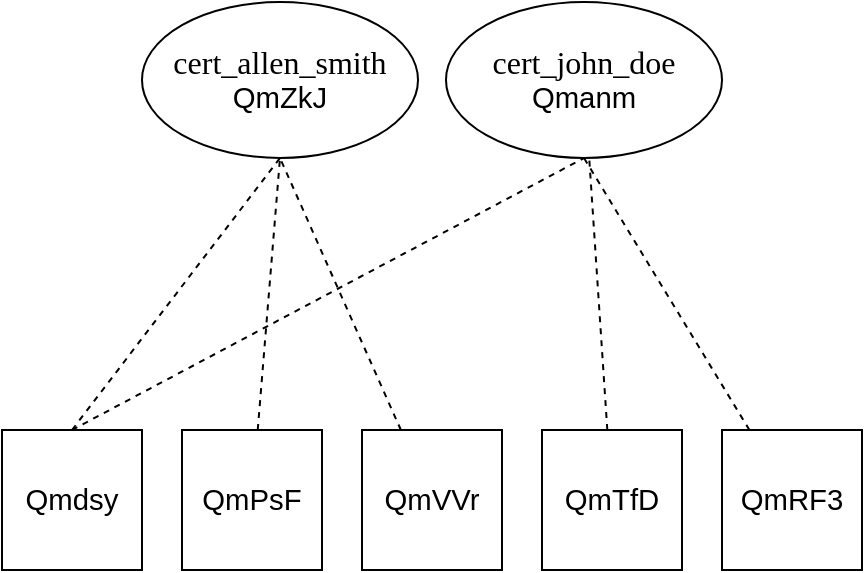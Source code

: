 <mxfile version="14.9.4" type="device"><diagram id="xZyUMW4cqBjm8B-u662D" name="Page-1"><mxGraphModel dx="960" dy="587" grid="0" gridSize="10" guides="1" tooltips="1" connect="1" arrows="1" fold="1" page="1" pageScale="1" pageWidth="4000" pageHeight="4000" math="0" shadow="0"><root><mxCell id="0"/><mxCell id="1" parent="0"/><mxCell id="yct2bvguOdnr-75oCqTB-5" style="rounded=0;orthogonalLoop=1;jettySize=auto;html=1;endArrow=none;endFill=0;dashed=1;exitX=0.5;exitY=0;exitDx=0;exitDy=0;entryX=0.5;entryY=1;entryDx=0;entryDy=0;" parent="1" source="yy2urVBy1AZG5RZNDWBf-15" target="yct2bvguOdnr-75oCqTB-3" edge="1"><mxGeometry relative="1" as="geometry"/></mxCell><mxCell id="yct2bvguOdnr-75oCqTB-8" style="edgeStyle=none;rounded=0;orthogonalLoop=1;jettySize=auto;html=1;entryX=0.5;entryY=1;entryDx=0;entryDy=0;dashed=1;endArrow=none;endFill=0;exitX=0.5;exitY=0;exitDx=0;exitDy=0;" parent="1" source="yy2urVBy1AZG5RZNDWBf-15" target="yct2bvguOdnr-75oCqTB-4" edge="1"><mxGeometry relative="1" as="geometry"/></mxCell><mxCell id="yy2urVBy1AZG5RZNDWBf-15" value="&lt;span style=&quot;font-size: 11.0pt ; line-height: 107% ; font-family: &amp;#34;calibri&amp;#34; , sans-serif&quot;&gt;Qmdsy&lt;/span&gt;" style="whiteSpace=wrap;html=1;aspect=fixed;" parent="1" vertex="1"><mxGeometry x="420" y="470" width="70" height="70" as="geometry"/></mxCell><mxCell id="yct2bvguOdnr-75oCqTB-6" style="edgeStyle=none;rounded=0;orthogonalLoop=1;jettySize=auto;html=1;entryX=0.5;entryY=1;entryDx=0;entryDy=0;dashed=1;endArrow=none;endFill=0;" parent="1" source="yy2urVBy1AZG5RZNDWBf-16" target="yct2bvguOdnr-75oCqTB-3" edge="1"><mxGeometry relative="1" as="geometry"/></mxCell><mxCell id="yy2urVBy1AZG5RZNDWBf-16" value="&lt;span style=&quot;font-size: 11.0pt ; line-height: 107% ; font-family: &amp;#34;calibri&amp;#34; , sans-serif&quot;&gt;QmPsF&lt;/span&gt;" style="whiteSpace=wrap;html=1;aspect=fixed;" parent="1" vertex="1"><mxGeometry x="510" y="470" width="70" height="70" as="geometry"/></mxCell><mxCell id="yct2bvguOdnr-75oCqTB-7" style="edgeStyle=none;rounded=0;orthogonalLoop=1;jettySize=auto;html=1;entryX=0.5;entryY=1;entryDx=0;entryDy=0;dashed=1;endArrow=none;endFill=0;" parent="1" source="yy2urVBy1AZG5RZNDWBf-17" target="yct2bvguOdnr-75oCqTB-3" edge="1"><mxGeometry relative="1" as="geometry"/></mxCell><mxCell id="yy2urVBy1AZG5RZNDWBf-17" value="&lt;span style=&quot;font-size: 11.0pt ; line-height: 107% ; font-family: &amp;#34;calibri&amp;#34; , sans-serif&quot;&gt;QmVVr&lt;/span&gt;" style="whiteSpace=wrap;html=1;aspect=fixed;" parent="1" vertex="1"><mxGeometry x="600" y="470" width="70" height="70" as="geometry"/></mxCell><mxCell id="yct2bvguOdnr-75oCqTB-9" style="edgeStyle=none;rounded=0;orthogonalLoop=1;jettySize=auto;html=1;dashed=1;endArrow=none;endFill=0;" parent="1" source="yy2urVBy1AZG5RZNDWBf-18" target="yct2bvguOdnr-75oCqTB-4" edge="1"><mxGeometry relative="1" as="geometry"/></mxCell><mxCell id="yy2urVBy1AZG5RZNDWBf-18" value="&lt;span style=&quot;font-size: 11.0pt ; line-height: 107% ; font-family: &amp;#34;calibri&amp;#34; , sans-serif&quot;&gt;QmTfD&lt;/span&gt;" style="whiteSpace=wrap;html=1;aspect=fixed;" parent="1" vertex="1"><mxGeometry x="690" y="470" width="70" height="70" as="geometry"/></mxCell><mxCell id="yct2bvguOdnr-75oCqTB-10" style="edgeStyle=none;rounded=0;orthogonalLoop=1;jettySize=auto;html=1;entryX=0.5;entryY=1;entryDx=0;entryDy=0;dashed=1;endArrow=none;endFill=0;" parent="1" source="yy2urVBy1AZG5RZNDWBf-19" target="yct2bvguOdnr-75oCqTB-4" edge="1"><mxGeometry relative="1" as="geometry"/></mxCell><mxCell id="yy2urVBy1AZG5RZNDWBf-19" value="&lt;span style=&quot;font-size: 11.0pt ; line-height: 107% ; font-family: &amp;#34;calibri&amp;#34; , sans-serif&quot;&gt;QmRF3&lt;/span&gt;" style="whiteSpace=wrap;html=1;aspect=fixed;" parent="1" vertex="1"><mxGeometry x="780" y="470" width="70" height="70" as="geometry"/></mxCell><mxCell id="yct2bvguOdnr-75oCqTB-3" value="&lt;span style=&quot;font-size: 12.0pt ; line-height: 107% ; font-family: &amp;#34;times new roman&amp;#34; , serif&quot;&gt;cert_allen_smith&lt;br&gt;&lt;span style=&quot;font-family: &amp;#34;calibri&amp;#34; , sans-serif ; font-size: 14.667px&quot;&gt;QmZkJ&lt;/span&gt;&lt;br&gt;&lt;/span&gt;" style="ellipse;whiteSpace=wrap;html=1;" parent="1" vertex="1"><mxGeometry x="490" y="256" width="138" height="78" as="geometry"/></mxCell><mxCell id="yct2bvguOdnr-75oCqTB-4" value="&lt;span style=&quot;font-size: 12.0pt ; line-height: 107% ; font-family: &amp;#34;times new roman&amp;#34; , serif&quot;&gt;cert_john_doe&lt;br&gt;&lt;span style=&quot;font-size: 11.0pt ; line-height: 107% ; font-family: &amp;#34;calibri&amp;#34; , sans-serif&quot;&gt;Qmanm&lt;/span&gt;&lt;br&gt;&lt;/span&gt;" style="ellipse;whiteSpace=wrap;html=1;" parent="1" vertex="1"><mxGeometry x="642" y="256" width="138" height="78" as="geometry"/></mxCell></root></mxGraphModel></diagram></mxfile>